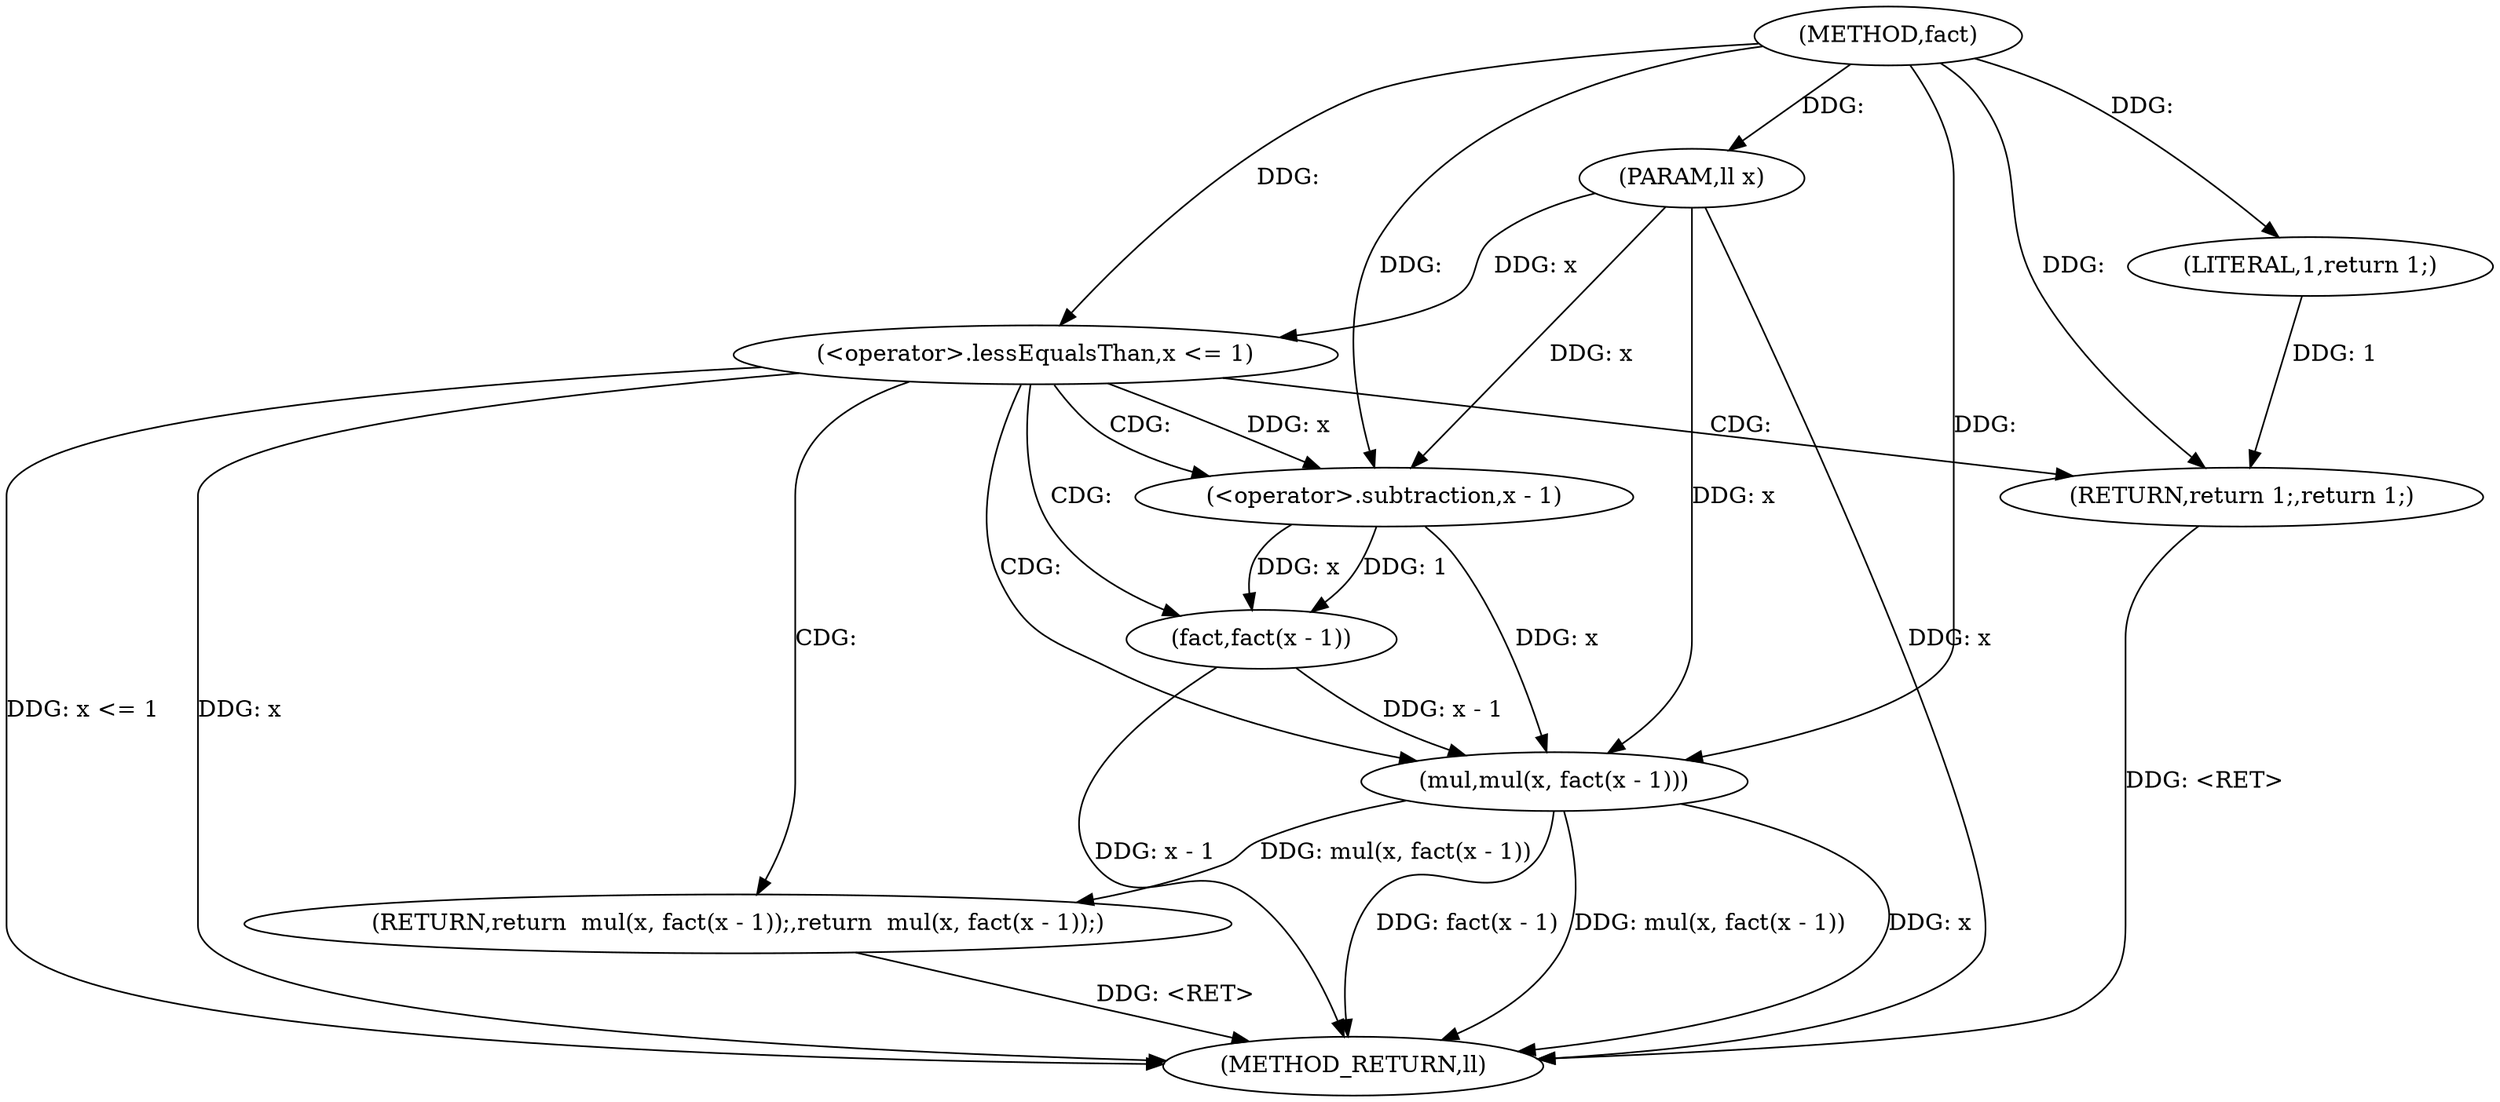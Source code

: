 digraph "fact" {  
"1000185" [label = "(METHOD,fact)" ]
"1000202" [label = "(METHOD_RETURN,ll)" ]
"1000186" [label = "(PARAM,ll x)" ]
"1000195" [label = "(RETURN,return  mul(x, fact(x - 1));,return  mul(x, fact(x - 1));)" ]
"1000189" [label = "(<operator>.lessEqualsThan,x <= 1)" ]
"1000196" [label = "(mul,mul(x, fact(x - 1)))" ]
"1000193" [label = "(RETURN,return 1;,return 1;)" ]
"1000194" [label = "(LITERAL,1,return 1;)" ]
"1000198" [label = "(fact,fact(x - 1))" ]
"1000199" [label = "(<operator>.subtraction,x - 1)" ]
  "1000195" -> "1000202"  [ label = "DDG: <RET>"] 
  "1000186" -> "1000202"  [ label = "DDG: x"] 
  "1000189" -> "1000202"  [ label = "DDG: x"] 
  "1000189" -> "1000202"  [ label = "DDG: x <= 1"] 
  "1000196" -> "1000202"  [ label = "DDG: x"] 
  "1000198" -> "1000202"  [ label = "DDG: x - 1"] 
  "1000196" -> "1000202"  [ label = "DDG: fact(x - 1)"] 
  "1000196" -> "1000202"  [ label = "DDG: mul(x, fact(x - 1))"] 
  "1000193" -> "1000202"  [ label = "DDG: <RET>"] 
  "1000185" -> "1000186"  [ label = "DDG: "] 
  "1000196" -> "1000195"  [ label = "DDG: mul(x, fact(x - 1))"] 
  "1000186" -> "1000189"  [ label = "DDG: x"] 
  "1000185" -> "1000189"  [ label = "DDG: "] 
  "1000194" -> "1000193"  [ label = "DDG: 1"] 
  "1000185" -> "1000193"  [ label = "DDG: "] 
  "1000199" -> "1000196"  [ label = "DDG: x"] 
  "1000186" -> "1000196"  [ label = "DDG: x"] 
  "1000185" -> "1000196"  [ label = "DDG: "] 
  "1000198" -> "1000196"  [ label = "DDG: x - 1"] 
  "1000185" -> "1000194"  [ label = "DDG: "] 
  "1000199" -> "1000198"  [ label = "DDG: 1"] 
  "1000199" -> "1000198"  [ label = "DDG: x"] 
  "1000189" -> "1000199"  [ label = "DDG: x"] 
  "1000186" -> "1000199"  [ label = "DDG: x"] 
  "1000185" -> "1000199"  [ label = "DDG: "] 
  "1000189" -> "1000199"  [ label = "CDG: "] 
  "1000189" -> "1000198"  [ label = "CDG: "] 
  "1000189" -> "1000195"  [ label = "CDG: "] 
  "1000189" -> "1000193"  [ label = "CDG: "] 
  "1000189" -> "1000196"  [ label = "CDG: "] 
}
